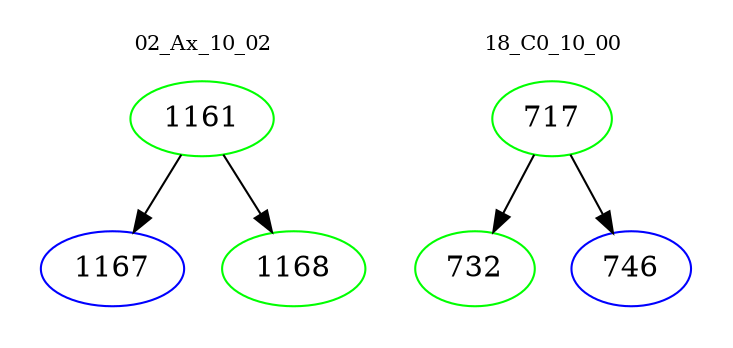 digraph{
subgraph cluster_0 {
color = white
label = "02_Ax_10_02";
fontsize=10;
T0_1161 [label="1161", color="green"]
T0_1161 -> T0_1167 [color="black"]
T0_1167 [label="1167", color="blue"]
T0_1161 -> T0_1168 [color="black"]
T0_1168 [label="1168", color="green"]
}
subgraph cluster_1 {
color = white
label = "18_C0_10_00";
fontsize=10;
T1_717 [label="717", color="green"]
T1_717 -> T1_732 [color="black"]
T1_732 [label="732", color="green"]
T1_717 -> T1_746 [color="black"]
T1_746 [label="746", color="blue"]
}
}
